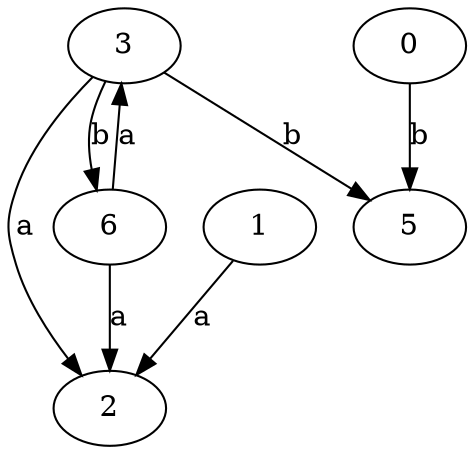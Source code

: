 strict digraph  {
2;
3;
0;
5;
6;
1;
3 -> 2  [label=a];
3 -> 5  [label=b];
3 -> 6  [label=b];
0 -> 5  [label=b];
6 -> 2  [label=a];
6 -> 3  [label=a];
1 -> 2  [label=a];
}
